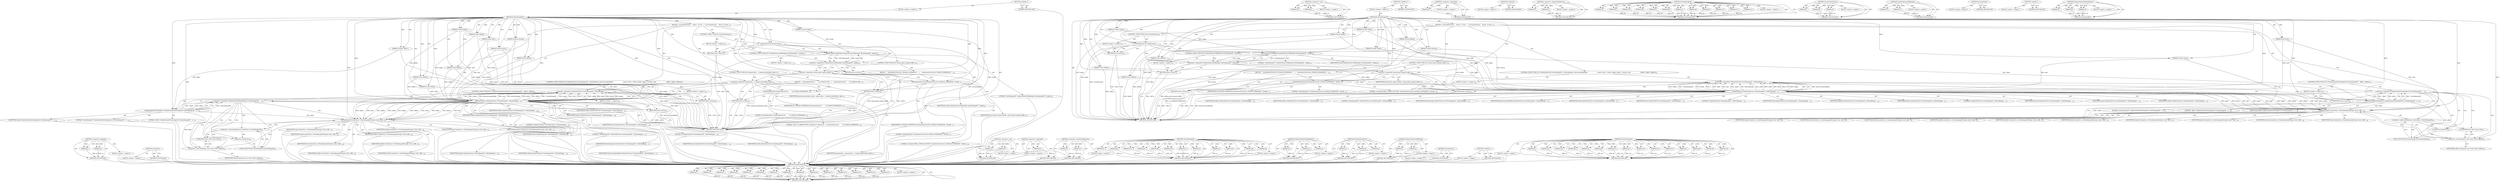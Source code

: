 digraph "ValidateTexFunc" {
vulnerable_135 [label=<(METHOD,ValidateTexFunc)>];
vulnerable_136 [label=<(PARAM,p1)>];
vulnerable_137 [label=<(PARAM,p2)>];
vulnerable_138 [label=<(PARAM,p3)>];
vulnerable_139 [label=<(PARAM,p4)>];
vulnerable_140 [label=<(PARAM,p5)>];
vulnerable_141 [label=<(PARAM,p6)>];
vulnerable_142 [label=<(PARAM,p7)>];
vulnerable_143 [label=<(PARAM,p8)>];
vulnerable_144 [label=<(PARAM,p9)>];
vulnerable_145 [label=<(PARAM,p10)>];
vulnerable_146 [label=<(PARAM,p11)>];
vulnerable_147 [label=<(PARAM,p12)>];
vulnerable_148 [label=<(PARAM,p13)>];
vulnerable_149 [label=<(PARAM,p14)>];
vulnerable_150 [label=<(PARAM,p15)>];
vulnerable_151 [label=<(BLOCK,&lt;empty&gt;,&lt;empty&gt;)>];
vulnerable_152 [label=<(METHOD_RETURN,ANY)>];
vulnerable_182 [label=<(METHOD,&lt;operator&gt;.cast)>];
vulnerable_183 [label=<(PARAM,p1)>];
vulnerable_184 [label=<(PARAM,p2)>];
vulnerable_185 [label=<(BLOCK,&lt;empty&gt;,&lt;empty&gt;)>];
vulnerable_186 [label=<(METHOD_RETURN,ANY)>];
vulnerable_6 [label=<(METHOD,&lt;global&gt;)<SUB>1</SUB>>];
vulnerable_7 [label=<(BLOCK,&lt;empty&gt;,&lt;empty&gt;)<SUB>1</SUB>>];
vulnerable_8 [label=<(METHOD,texSubImage3D)<SUB>1</SUB>>];
vulnerable_9 [label=<(PARAM,GLenum target)<SUB>1</SUB>>];
vulnerable_10 [label=<(PARAM,GLint level)<SUB>2</SUB>>];
vulnerable_11 [label=<(PARAM,GLint xoffset)<SUB>3</SUB>>];
vulnerable_12 [label=<(PARAM,GLint yoffset)<SUB>4</SUB>>];
vulnerable_13 [label=<(PARAM,GLint zoffset)<SUB>5</SUB>>];
vulnerable_14 [label=<(PARAM,GLsizei width)<SUB>6</SUB>>];
vulnerable_15 [label=<(PARAM,GLsizei height)<SUB>7</SUB>>];
vulnerable_16 [label=<(PARAM,GLsizei depth)<SUB>8</SUB>>];
vulnerable_17 [label=<(PARAM,GLenum format)<SUB>9</SUB>>];
vulnerable_18 [label=<(PARAM,GLenum type)<SUB>10</SUB>>];
vulnerable_19 [label=<(PARAM,GLintptr offset)<SUB>11</SUB>>];
vulnerable_20 [label=<(BLOCK,{
  if (isContextLost())
    return;
  if (!Val...,{
  if (isContextLost())
    return;
  if (!Val...)<SUB>11</SUB>>];
vulnerable_21 [label=<(CONTROL_STRUCTURE,IF,if (isContextLost()))<SUB>12</SUB>>];
vulnerable_22 [label=<(isContextLost,isContextLost())<SUB>12</SUB>>];
vulnerable_23 [label=<(BLOCK,&lt;empty&gt;,&lt;empty&gt;)<SUB>13</SUB>>];
vulnerable_24 [label=<(RETURN,return;,return;)<SUB>13</SUB>>];
vulnerable_25 [label=<(CONTROL_STRUCTURE,IF,if (!ValidateTexture3DBinding(&quot;texSubImage3D&quot;, target)))<SUB>14</SUB>>];
vulnerable_26 [label=<(&lt;operator&gt;.logicalNot,!ValidateTexture3DBinding(&quot;texSubImage3D&quot;, target))<SUB>14</SUB>>];
vulnerable_27 [label=<(ValidateTexture3DBinding,ValidateTexture3DBinding(&quot;texSubImage3D&quot;, target))<SUB>14</SUB>>];
vulnerable_28 [label=<(LITERAL,&quot;texSubImage3D&quot;,ValidateTexture3DBinding(&quot;texSubImage3D&quot;, target))<SUB>14</SUB>>];
vulnerable_29 [label=<(IDENTIFIER,target,ValidateTexture3DBinding(&quot;texSubImage3D&quot;, target))<SUB>14</SUB>>];
vulnerable_30 [label=<(BLOCK,&lt;empty&gt;,&lt;empty&gt;)<SUB>15</SUB>>];
vulnerable_31 [label=<(RETURN,return;,return;)<SUB>15</SUB>>];
vulnerable_32 [label=<(CONTROL_STRUCTURE,IF,if (!bound_pixel_unpack_buffer_))<SUB>16</SUB>>];
vulnerable_33 [label=<(&lt;operator&gt;.logicalNot,!bound_pixel_unpack_buffer_)<SUB>16</SUB>>];
vulnerable_34 [label=<(IDENTIFIER,bound_pixel_unpack_buffer_,!bound_pixel_unpack_buffer_)<SUB>16</SUB>>];
vulnerable_35 [label=<(BLOCK,{
    SynthesizeGLError(GL_INVALID_OPERATION, &quot;...,{
    SynthesizeGLError(GL_INVALID_OPERATION, &quot;...)<SUB>16</SUB>>];
vulnerable_36 [label=<(SynthesizeGLError,SynthesizeGLError(GL_INVALID_OPERATION, &quot;texSub...)<SUB>17</SUB>>];
vulnerable_37 [label=<(IDENTIFIER,GL_INVALID_OPERATION,SynthesizeGLError(GL_INVALID_OPERATION, &quot;texSub...)<SUB>17</SUB>>];
vulnerable_38 [label=<(LITERAL,&quot;texSubImage3D&quot;,SynthesizeGLError(GL_INVALID_OPERATION, &quot;texSub...)<SUB>17</SUB>>];
vulnerable_39 [label=<(LITERAL,&quot;no bound PIXEL_UNPACK_BUFFER&quot;,SynthesizeGLError(GL_INVALID_OPERATION, &quot;texSub...)<SUB>18</SUB>>];
vulnerable_40 [label=<(RETURN,return;,return;)<SUB>19</SUB>>];
vulnerable_41 [label=<(CONTROL_STRUCTURE,IF,if (!ValidateTexFunc(&quot;texSubImage3D&quot;, kTexSubImage, kSourceUnpackBuffer,
                        target, level, 0, width, height, depth, 0, format, type,
                        xoffset, yoffset, zoffset)))<SUB>21</SUB>>];
vulnerable_42 [label=<(&lt;operator&gt;.logicalNot,!ValidateTexFunc(&quot;texSubImage3D&quot;, kTexSubImage,...)<SUB>21</SUB>>];
vulnerable_43 [label=<(ValidateTexFunc,ValidateTexFunc(&quot;texSubImage3D&quot;, kTexSubImage, ...)<SUB>21</SUB>>];
vulnerable_44 [label=<(LITERAL,&quot;texSubImage3D&quot;,ValidateTexFunc(&quot;texSubImage3D&quot;, kTexSubImage, ...)<SUB>21</SUB>>];
vulnerable_45 [label=<(IDENTIFIER,kTexSubImage,ValidateTexFunc(&quot;texSubImage3D&quot;, kTexSubImage, ...)<SUB>21</SUB>>];
vulnerable_46 [label=<(IDENTIFIER,kSourceUnpackBuffer,ValidateTexFunc(&quot;texSubImage3D&quot;, kTexSubImage, ...)<SUB>21</SUB>>];
vulnerable_47 [label=<(IDENTIFIER,target,ValidateTexFunc(&quot;texSubImage3D&quot;, kTexSubImage, ...)<SUB>22</SUB>>];
vulnerable_48 [label=<(IDENTIFIER,level,ValidateTexFunc(&quot;texSubImage3D&quot;, kTexSubImage, ...)<SUB>22</SUB>>];
vulnerable_49 [label=<(LITERAL,0,ValidateTexFunc(&quot;texSubImage3D&quot;, kTexSubImage, ...)<SUB>22</SUB>>];
vulnerable_50 [label=<(IDENTIFIER,width,ValidateTexFunc(&quot;texSubImage3D&quot;, kTexSubImage, ...)<SUB>22</SUB>>];
vulnerable_51 [label=<(IDENTIFIER,height,ValidateTexFunc(&quot;texSubImage3D&quot;, kTexSubImage, ...)<SUB>22</SUB>>];
vulnerable_52 [label=<(IDENTIFIER,depth,ValidateTexFunc(&quot;texSubImage3D&quot;, kTexSubImage, ...)<SUB>22</SUB>>];
vulnerable_53 [label=<(LITERAL,0,ValidateTexFunc(&quot;texSubImage3D&quot;, kTexSubImage, ...)<SUB>22</SUB>>];
vulnerable_54 [label=<(IDENTIFIER,format,ValidateTexFunc(&quot;texSubImage3D&quot;, kTexSubImage, ...)<SUB>22</SUB>>];
vulnerable_55 [label=<(IDENTIFIER,type,ValidateTexFunc(&quot;texSubImage3D&quot;, kTexSubImage, ...)<SUB>22</SUB>>];
vulnerable_56 [label=<(IDENTIFIER,xoffset,ValidateTexFunc(&quot;texSubImage3D&quot;, kTexSubImage, ...)<SUB>23</SUB>>];
vulnerable_57 [label=<(IDENTIFIER,yoffset,ValidateTexFunc(&quot;texSubImage3D&quot;, kTexSubImage, ...)<SUB>23</SUB>>];
vulnerable_58 [label=<(IDENTIFIER,zoffset,ValidateTexFunc(&quot;texSubImage3D&quot;, kTexSubImage, ...)<SUB>23</SUB>>];
vulnerable_59 [label=<(BLOCK,&lt;empty&gt;,&lt;empty&gt;)<SUB>24</SUB>>];
vulnerable_60 [label=<(RETURN,return;,return;)<SUB>24</SUB>>];
vulnerable_61 [label=<(CONTROL_STRUCTURE,IF,if (!ValidateValueFitNonNegInt32(&quot;texSubImage3D&quot;, &quot;offset&quot;, offset)))<SUB>25</SUB>>];
vulnerable_62 [label=<(&lt;operator&gt;.logicalNot,!ValidateValueFitNonNegInt32(&quot;texSubImage3D&quot;, &quot;...)<SUB>25</SUB>>];
vulnerable_63 [label=<(ValidateValueFitNonNegInt32,ValidateValueFitNonNegInt32(&quot;texSubImage3D&quot;, &quot;o...)<SUB>25</SUB>>];
vulnerable_64 [label=<(LITERAL,&quot;texSubImage3D&quot;,ValidateValueFitNonNegInt32(&quot;texSubImage3D&quot;, &quot;o...)<SUB>25</SUB>>];
vulnerable_65 [label=<(LITERAL,&quot;offset&quot;,ValidateValueFitNonNegInt32(&quot;texSubImage3D&quot;, &quot;o...)<SUB>25</SUB>>];
vulnerable_66 [label=<(IDENTIFIER,offset,ValidateValueFitNonNegInt32(&quot;texSubImage3D&quot;, &quot;o...)<SUB>25</SUB>>];
vulnerable_67 [label=<(BLOCK,&lt;empty&gt;,&lt;empty&gt;)<SUB>26</SUB>>];
vulnerable_68 [label=<(RETURN,return;,return;)<SUB>26</SUB>>];
vulnerable_69 [label=<(TexSubImage3D,ContextGL()-&gt;TexSubImage3D(target, level, xoffs...)<SUB>28</SUB>>];
vulnerable_70 [label=<(&lt;operator&gt;.indirectFieldAccess,ContextGL()-&gt;TexSubImage3D)<SUB>28</SUB>>];
vulnerable_71 [label=<(ContextGL,ContextGL())<SUB>28</SUB>>];
vulnerable_72 [label=<(FIELD_IDENTIFIER,TexSubImage3D,TexSubImage3D)<SUB>28</SUB>>];
vulnerable_73 [label=<(IDENTIFIER,target,ContextGL()-&gt;TexSubImage3D(target, level, xoffs...)<SUB>28</SUB>>];
vulnerable_74 [label=<(IDENTIFIER,level,ContextGL()-&gt;TexSubImage3D(target, level, xoffs...)<SUB>28</SUB>>];
vulnerable_75 [label=<(IDENTIFIER,xoffset,ContextGL()-&gt;TexSubImage3D(target, level, xoffs...)<SUB>28</SUB>>];
vulnerable_76 [label=<(IDENTIFIER,yoffset,ContextGL()-&gt;TexSubImage3D(target, level, xoffs...)<SUB>28</SUB>>];
vulnerable_77 [label=<(IDENTIFIER,zoffset,ContextGL()-&gt;TexSubImage3D(target, level, xoffs...)<SUB>28</SUB>>];
vulnerable_78 [label=<(IDENTIFIER,width,ContextGL()-&gt;TexSubImage3D(target, level, xoffs...)<SUB>28</SUB>>];
vulnerable_79 [label=<(IDENTIFIER,height,ContextGL()-&gt;TexSubImage3D(target, level, xoffs...)<SUB>29</SUB>>];
vulnerable_80 [label=<(IDENTIFIER,depth,ContextGL()-&gt;TexSubImage3D(target, level, xoffs...)<SUB>29</SUB>>];
vulnerable_81 [label=<(IDENTIFIER,format,ContextGL()-&gt;TexSubImage3D(target, level, xoffs...)<SUB>29</SUB>>];
vulnerable_82 [label=<(IDENTIFIER,type,ContextGL()-&gt;TexSubImage3D(target, level, xoffs...)<SUB>29</SUB>>];
vulnerable_83 [label=<(&lt;operator&gt;.cast,reinterpret_cast&lt;const void*&gt;(offset))<SUB>30</SUB>>];
vulnerable_84 [label=<(UNKNOWN,const void*,const void*)<SUB>30</SUB>>];
vulnerable_85 [label=<(IDENTIFIER,offset,reinterpret_cast&lt;const void*&gt;(offset))<SUB>30</SUB>>];
vulnerable_86 [label=<(METHOD_RETURN,void)<SUB>1</SUB>>];
vulnerable_88 [label=<(METHOD_RETURN,ANY)<SUB>1</SUB>>];
vulnerable_120 [label=<(METHOD,&lt;operator&gt;.logicalNot)>];
vulnerable_121 [label=<(PARAM,p1)>];
vulnerable_122 [label=<(BLOCK,&lt;empty&gt;,&lt;empty&gt;)>];
vulnerable_123 [label=<(METHOD_RETURN,ANY)>];
vulnerable_179 [label=<(METHOD,ContextGL)>];
vulnerable_180 [label=<(BLOCK,&lt;empty&gt;,&lt;empty&gt;)>];
vulnerable_181 [label=<(METHOD_RETURN,ANY)>];
vulnerable_174 [label=<(METHOD,&lt;operator&gt;.indirectFieldAccess)>];
vulnerable_175 [label=<(PARAM,p1)>];
vulnerable_176 [label=<(PARAM,p2)>];
vulnerable_177 [label=<(BLOCK,&lt;empty&gt;,&lt;empty&gt;)>];
vulnerable_178 [label=<(METHOD_RETURN,ANY)>];
vulnerable_159 [label=<(METHOD,TexSubImage3D)>];
vulnerable_160 [label=<(PARAM,p1)>];
vulnerable_161 [label=<(PARAM,p2)>];
vulnerable_162 [label=<(PARAM,p3)>];
vulnerable_163 [label=<(PARAM,p4)>];
vulnerable_164 [label=<(PARAM,p5)>];
vulnerable_165 [label=<(PARAM,p6)>];
vulnerable_166 [label=<(PARAM,p7)>];
vulnerable_167 [label=<(PARAM,p8)>];
vulnerable_168 [label=<(PARAM,p9)>];
vulnerable_169 [label=<(PARAM,p10)>];
vulnerable_170 [label=<(PARAM,p11)>];
vulnerable_171 [label=<(PARAM,p12)>];
vulnerable_172 [label=<(BLOCK,&lt;empty&gt;,&lt;empty&gt;)>];
vulnerable_173 [label=<(METHOD_RETURN,ANY)>];
vulnerable_129 [label=<(METHOD,SynthesizeGLError)>];
vulnerable_130 [label=<(PARAM,p1)>];
vulnerable_131 [label=<(PARAM,p2)>];
vulnerable_132 [label=<(PARAM,p3)>];
vulnerable_133 [label=<(BLOCK,&lt;empty&gt;,&lt;empty&gt;)>];
vulnerable_134 [label=<(METHOD_RETURN,ANY)>];
vulnerable_124 [label=<(METHOD,ValidateTexture3DBinding)>];
vulnerable_125 [label=<(PARAM,p1)>];
vulnerable_126 [label=<(PARAM,p2)>];
vulnerable_127 [label=<(BLOCK,&lt;empty&gt;,&lt;empty&gt;)>];
vulnerable_128 [label=<(METHOD_RETURN,ANY)>];
vulnerable_117 [label=<(METHOD,isContextLost)>];
vulnerable_118 [label=<(BLOCK,&lt;empty&gt;,&lt;empty&gt;)>];
vulnerable_119 [label=<(METHOD_RETURN,ANY)>];
vulnerable_111 [label=<(METHOD,&lt;global&gt;)<SUB>1</SUB>>];
vulnerable_112 [label=<(BLOCK,&lt;empty&gt;,&lt;empty&gt;)>];
vulnerable_113 [label=<(METHOD_RETURN,ANY)>];
vulnerable_153 [label=<(METHOD,ValidateValueFitNonNegInt32)>];
vulnerable_154 [label=<(PARAM,p1)>];
vulnerable_155 [label=<(PARAM,p2)>];
vulnerable_156 [label=<(PARAM,p3)>];
vulnerable_157 [label=<(BLOCK,&lt;empty&gt;,&lt;empty&gt;)>];
vulnerable_158 [label=<(METHOD_RETURN,ANY)>];
fixed_147 [label=<(METHOD,&lt;operator&gt;.logicalOr)>];
fixed_148 [label=<(PARAM,p1)>];
fixed_149 [label=<(PARAM,p2)>];
fixed_150 [label=<(BLOCK,&lt;empty&gt;,&lt;empty&gt;)>];
fixed_151 [label=<(METHOD_RETURN,ANY)>];
fixed_196 [label=<(METHOD,ContextGL)>];
fixed_197 [label=<(BLOCK,&lt;empty&gt;,&lt;empty&gt;)>];
fixed_198 [label=<(METHOD_RETURN,ANY)>];
fixed_6 [label=<(METHOD,&lt;global&gt;)<SUB>1</SUB>>];
fixed_7 [label=<(BLOCK,&lt;empty&gt;,&lt;empty&gt;)<SUB>1</SUB>>];
fixed_8 [label=<(METHOD,texSubImage3D)<SUB>1</SUB>>];
fixed_9 [label=<(PARAM,GLenum target)<SUB>1</SUB>>];
fixed_10 [label=<(PARAM,GLint level)<SUB>2</SUB>>];
fixed_11 [label=<(PARAM,GLint xoffset)<SUB>3</SUB>>];
fixed_12 [label=<(PARAM,GLint yoffset)<SUB>4</SUB>>];
fixed_13 [label=<(PARAM,GLint zoffset)<SUB>5</SUB>>];
fixed_14 [label=<(PARAM,GLsizei width)<SUB>6</SUB>>];
fixed_15 [label=<(PARAM,GLsizei height)<SUB>7</SUB>>];
fixed_16 [label=<(PARAM,GLsizei depth)<SUB>8</SUB>>];
fixed_17 [label=<(PARAM,GLenum format)<SUB>9</SUB>>];
fixed_18 [label=<(PARAM,GLenum type)<SUB>10</SUB>>];
fixed_19 [label=<(PARAM,GLintptr offset)<SUB>11</SUB>>];
fixed_20 [label=<(BLOCK,{
  if (isContextLost())
    return;
  if (!Val...,{
  if (isContextLost())
    return;
  if (!Val...)<SUB>11</SUB>>];
fixed_21 [label=<(CONTROL_STRUCTURE,IF,if (isContextLost()))<SUB>12</SUB>>];
fixed_22 [label=<(isContextLost,isContextLost())<SUB>12</SUB>>];
fixed_23 [label=<(BLOCK,&lt;empty&gt;,&lt;empty&gt;)<SUB>13</SUB>>];
fixed_24 [label=<(RETURN,return;,return;)<SUB>13</SUB>>];
fixed_25 [label=<(CONTROL_STRUCTURE,IF,if (!ValidateTexture3DBinding(&quot;texSubImage3D&quot;, target)))<SUB>14</SUB>>];
fixed_26 [label=<(&lt;operator&gt;.logicalNot,!ValidateTexture3DBinding(&quot;texSubImage3D&quot;, target))<SUB>14</SUB>>];
fixed_27 [label=<(ValidateTexture3DBinding,ValidateTexture3DBinding(&quot;texSubImage3D&quot;, target))<SUB>14</SUB>>];
fixed_28 [label=<(LITERAL,&quot;texSubImage3D&quot;,ValidateTexture3DBinding(&quot;texSubImage3D&quot;, target))<SUB>14</SUB>>];
fixed_29 [label=<(IDENTIFIER,target,ValidateTexture3DBinding(&quot;texSubImage3D&quot;, target))<SUB>14</SUB>>];
fixed_30 [label=<(BLOCK,&lt;empty&gt;,&lt;empty&gt;)<SUB>15</SUB>>];
fixed_31 [label=<(RETURN,return;,return;)<SUB>15</SUB>>];
fixed_32 [label=<(CONTROL_STRUCTURE,IF,if (!bound_pixel_unpack_buffer_))<SUB>16</SUB>>];
fixed_33 [label=<(&lt;operator&gt;.logicalNot,!bound_pixel_unpack_buffer_)<SUB>16</SUB>>];
fixed_34 [label=<(IDENTIFIER,bound_pixel_unpack_buffer_,!bound_pixel_unpack_buffer_)<SUB>16</SUB>>];
fixed_35 [label=<(BLOCK,{
    SynthesizeGLError(GL_INVALID_OPERATION, &quot;...,{
    SynthesizeGLError(GL_INVALID_OPERATION, &quot;...)<SUB>16</SUB>>];
fixed_36 [label=<(SynthesizeGLError,SynthesizeGLError(GL_INVALID_OPERATION, &quot;texSub...)<SUB>17</SUB>>];
fixed_37 [label=<(IDENTIFIER,GL_INVALID_OPERATION,SynthesizeGLError(GL_INVALID_OPERATION, &quot;texSub...)<SUB>17</SUB>>];
fixed_38 [label=<(LITERAL,&quot;texSubImage3D&quot;,SynthesizeGLError(GL_INVALID_OPERATION, &quot;texSub...)<SUB>17</SUB>>];
fixed_39 [label=<(LITERAL,&quot;no bound PIXEL_UNPACK_BUFFER&quot;,SynthesizeGLError(GL_INVALID_OPERATION, &quot;texSub...)<SUB>18</SUB>>];
fixed_40 [label=<(RETURN,return;,return;)<SUB>19</SUB>>];
fixed_41 [label=<(CONTROL_STRUCTURE,IF,if (unpack_flip_y_ || unpack_premultiply_alpha_))<SUB>21</SUB>>];
fixed_42 [label=<(&lt;operator&gt;.logicalOr,unpack_flip_y_ || unpack_premultiply_alpha_)<SUB>21</SUB>>];
fixed_43 [label=<(IDENTIFIER,unpack_flip_y_,unpack_flip_y_ || unpack_premultiply_alpha_)<SUB>21</SUB>>];
fixed_44 [label=<(IDENTIFIER,unpack_premultiply_alpha_,unpack_flip_y_ || unpack_premultiply_alpha_)<SUB>21</SUB>>];
fixed_45 [label=<(BLOCK,{
    SynthesizeGLError(
        GL_INVALID_OPE...,{
    SynthesizeGLError(
        GL_INVALID_OPE...)<SUB>21</SUB>>];
fixed_46 [label=<(SynthesizeGLError,SynthesizeGLError(
        GL_INVALID_OPERATION...)<SUB>22</SUB>>];
fixed_47 [label=<(IDENTIFIER,GL_INVALID_OPERATION,SynthesizeGLError(
        GL_INVALID_OPERATION...)<SUB>23</SUB>>];
fixed_48 [label=<(LITERAL,&quot;texSubImage3D&quot;,SynthesizeGLError(
        GL_INVALID_OPERATION...)<SUB>23</SUB>>];
fixed_49 [label=<(LITERAL,&quot;FLIP_Y or PREMULTIPLY_ALPHA isn't allowed for ...,SynthesizeGLError(
        GL_INVALID_OPERATION...)<SUB>24</SUB>>];
fixed_50 [label=<(RETURN,return;,return;)<SUB>25</SUB>>];
fixed_51 [label=<(CONTROL_STRUCTURE,IF,if (!ValidateTexFunc(&quot;texSubImage3D&quot;, kTexSubImage, kSourceUnpackBuffer,
                        target, level, 0, width, height, depth, 0, format, type,
                        xoffset, yoffset, zoffset)))<SUB>27</SUB>>];
fixed_52 [label=<(&lt;operator&gt;.logicalNot,!ValidateTexFunc(&quot;texSubImage3D&quot;, kTexSubImage,...)<SUB>27</SUB>>];
fixed_53 [label=<(ValidateTexFunc,ValidateTexFunc(&quot;texSubImage3D&quot;, kTexSubImage, ...)<SUB>27</SUB>>];
fixed_54 [label=<(LITERAL,&quot;texSubImage3D&quot;,ValidateTexFunc(&quot;texSubImage3D&quot;, kTexSubImage, ...)<SUB>27</SUB>>];
fixed_55 [label=<(IDENTIFIER,kTexSubImage,ValidateTexFunc(&quot;texSubImage3D&quot;, kTexSubImage, ...)<SUB>27</SUB>>];
fixed_56 [label=<(IDENTIFIER,kSourceUnpackBuffer,ValidateTexFunc(&quot;texSubImage3D&quot;, kTexSubImage, ...)<SUB>27</SUB>>];
fixed_57 [label=<(IDENTIFIER,target,ValidateTexFunc(&quot;texSubImage3D&quot;, kTexSubImage, ...)<SUB>28</SUB>>];
fixed_58 [label=<(IDENTIFIER,level,ValidateTexFunc(&quot;texSubImage3D&quot;, kTexSubImage, ...)<SUB>28</SUB>>];
fixed_59 [label=<(LITERAL,0,ValidateTexFunc(&quot;texSubImage3D&quot;, kTexSubImage, ...)<SUB>28</SUB>>];
fixed_60 [label=<(IDENTIFIER,width,ValidateTexFunc(&quot;texSubImage3D&quot;, kTexSubImage, ...)<SUB>28</SUB>>];
fixed_61 [label=<(IDENTIFIER,height,ValidateTexFunc(&quot;texSubImage3D&quot;, kTexSubImage, ...)<SUB>28</SUB>>];
fixed_62 [label=<(IDENTIFIER,depth,ValidateTexFunc(&quot;texSubImage3D&quot;, kTexSubImage, ...)<SUB>28</SUB>>];
fixed_63 [label=<(LITERAL,0,ValidateTexFunc(&quot;texSubImage3D&quot;, kTexSubImage, ...)<SUB>28</SUB>>];
fixed_64 [label=<(IDENTIFIER,format,ValidateTexFunc(&quot;texSubImage3D&quot;, kTexSubImage, ...)<SUB>28</SUB>>];
fixed_65 [label=<(IDENTIFIER,type,ValidateTexFunc(&quot;texSubImage3D&quot;, kTexSubImage, ...)<SUB>28</SUB>>];
fixed_66 [label=<(IDENTIFIER,xoffset,ValidateTexFunc(&quot;texSubImage3D&quot;, kTexSubImage, ...)<SUB>29</SUB>>];
fixed_67 [label=<(IDENTIFIER,yoffset,ValidateTexFunc(&quot;texSubImage3D&quot;, kTexSubImage, ...)<SUB>29</SUB>>];
fixed_68 [label=<(IDENTIFIER,zoffset,ValidateTexFunc(&quot;texSubImage3D&quot;, kTexSubImage, ...)<SUB>29</SUB>>];
fixed_69 [label=<(BLOCK,&lt;empty&gt;,&lt;empty&gt;)<SUB>30</SUB>>];
fixed_70 [label=<(RETURN,return;,return;)<SUB>30</SUB>>];
fixed_71 [label=<(CONTROL_STRUCTURE,IF,if (!ValidateValueFitNonNegInt32(&quot;texSubImage3D&quot;, &quot;offset&quot;, offset)))<SUB>31</SUB>>];
fixed_72 [label=<(&lt;operator&gt;.logicalNot,!ValidateValueFitNonNegInt32(&quot;texSubImage3D&quot;, &quot;...)<SUB>31</SUB>>];
fixed_73 [label=<(ValidateValueFitNonNegInt32,ValidateValueFitNonNegInt32(&quot;texSubImage3D&quot;, &quot;o...)<SUB>31</SUB>>];
fixed_74 [label=<(LITERAL,&quot;texSubImage3D&quot;,ValidateValueFitNonNegInt32(&quot;texSubImage3D&quot;, &quot;o...)<SUB>31</SUB>>];
fixed_75 [label=<(LITERAL,&quot;offset&quot;,ValidateValueFitNonNegInt32(&quot;texSubImage3D&quot;, &quot;o...)<SUB>31</SUB>>];
fixed_76 [label=<(IDENTIFIER,offset,ValidateValueFitNonNegInt32(&quot;texSubImage3D&quot;, &quot;o...)<SUB>31</SUB>>];
fixed_77 [label=<(BLOCK,&lt;empty&gt;,&lt;empty&gt;)<SUB>32</SUB>>];
fixed_78 [label=<(RETURN,return;,return;)<SUB>32</SUB>>];
fixed_79 [label=<(TexSubImage3D,ContextGL()-&gt;TexSubImage3D(target, level, xoffs...)<SUB>34</SUB>>];
fixed_80 [label=<(&lt;operator&gt;.indirectFieldAccess,ContextGL()-&gt;TexSubImage3D)<SUB>34</SUB>>];
fixed_81 [label=<(ContextGL,ContextGL())<SUB>34</SUB>>];
fixed_82 [label=<(FIELD_IDENTIFIER,TexSubImage3D,TexSubImage3D)<SUB>34</SUB>>];
fixed_83 [label=<(IDENTIFIER,target,ContextGL()-&gt;TexSubImage3D(target, level, xoffs...)<SUB>34</SUB>>];
fixed_84 [label=<(IDENTIFIER,level,ContextGL()-&gt;TexSubImage3D(target, level, xoffs...)<SUB>34</SUB>>];
fixed_85 [label=<(IDENTIFIER,xoffset,ContextGL()-&gt;TexSubImage3D(target, level, xoffs...)<SUB>34</SUB>>];
fixed_86 [label=<(IDENTIFIER,yoffset,ContextGL()-&gt;TexSubImage3D(target, level, xoffs...)<SUB>34</SUB>>];
fixed_87 [label=<(IDENTIFIER,zoffset,ContextGL()-&gt;TexSubImage3D(target, level, xoffs...)<SUB>34</SUB>>];
fixed_88 [label=<(IDENTIFIER,width,ContextGL()-&gt;TexSubImage3D(target, level, xoffs...)<SUB>34</SUB>>];
fixed_89 [label=<(IDENTIFIER,height,ContextGL()-&gt;TexSubImage3D(target, level, xoffs...)<SUB>35</SUB>>];
fixed_90 [label=<(IDENTIFIER,depth,ContextGL()-&gt;TexSubImage3D(target, level, xoffs...)<SUB>35</SUB>>];
fixed_91 [label=<(IDENTIFIER,format,ContextGL()-&gt;TexSubImage3D(target, level, xoffs...)<SUB>35</SUB>>];
fixed_92 [label=<(IDENTIFIER,type,ContextGL()-&gt;TexSubImage3D(target, level, xoffs...)<SUB>35</SUB>>];
fixed_93 [label=<(&lt;operator&gt;.cast,reinterpret_cast&lt;const void*&gt;(offset))<SUB>36</SUB>>];
fixed_94 [label=<(UNKNOWN,const void*,const void*)<SUB>36</SUB>>];
fixed_95 [label=<(IDENTIFIER,offset,reinterpret_cast&lt;const void*&gt;(offset))<SUB>36</SUB>>];
fixed_96 [label=<(METHOD_RETURN,void)<SUB>1</SUB>>];
fixed_98 [label=<(METHOD_RETURN,ANY)<SUB>1</SUB>>];
fixed_199 [label=<(METHOD,&lt;operator&gt;.cast)>];
fixed_200 [label=<(PARAM,p1)>];
fixed_201 [label=<(PARAM,p2)>];
fixed_202 [label=<(BLOCK,&lt;empty&gt;,&lt;empty&gt;)>];
fixed_203 [label=<(METHOD_RETURN,ANY)>];
fixed_132 [label=<(METHOD,&lt;operator&gt;.logicalNot)>];
fixed_133 [label=<(PARAM,p1)>];
fixed_134 [label=<(BLOCK,&lt;empty&gt;,&lt;empty&gt;)>];
fixed_135 [label=<(METHOD_RETURN,ANY)>];
fixed_191 [label=<(METHOD,&lt;operator&gt;.indirectFieldAccess)>];
fixed_192 [label=<(PARAM,p1)>];
fixed_193 [label=<(PARAM,p2)>];
fixed_194 [label=<(BLOCK,&lt;empty&gt;,&lt;empty&gt;)>];
fixed_195 [label=<(METHOD_RETURN,ANY)>];
fixed_176 [label=<(METHOD,TexSubImage3D)>];
fixed_177 [label=<(PARAM,p1)>];
fixed_178 [label=<(PARAM,p2)>];
fixed_179 [label=<(PARAM,p3)>];
fixed_180 [label=<(PARAM,p4)>];
fixed_181 [label=<(PARAM,p5)>];
fixed_182 [label=<(PARAM,p6)>];
fixed_183 [label=<(PARAM,p7)>];
fixed_184 [label=<(PARAM,p8)>];
fixed_185 [label=<(PARAM,p9)>];
fixed_186 [label=<(PARAM,p10)>];
fixed_187 [label=<(PARAM,p11)>];
fixed_188 [label=<(PARAM,p12)>];
fixed_189 [label=<(BLOCK,&lt;empty&gt;,&lt;empty&gt;)>];
fixed_190 [label=<(METHOD_RETURN,ANY)>];
fixed_170 [label=<(METHOD,ValidateValueFitNonNegInt32)>];
fixed_171 [label=<(PARAM,p1)>];
fixed_172 [label=<(PARAM,p2)>];
fixed_173 [label=<(PARAM,p3)>];
fixed_174 [label=<(BLOCK,&lt;empty&gt;,&lt;empty&gt;)>];
fixed_175 [label=<(METHOD_RETURN,ANY)>];
fixed_141 [label=<(METHOD,SynthesizeGLError)>];
fixed_142 [label=<(PARAM,p1)>];
fixed_143 [label=<(PARAM,p2)>];
fixed_144 [label=<(PARAM,p3)>];
fixed_145 [label=<(BLOCK,&lt;empty&gt;,&lt;empty&gt;)>];
fixed_146 [label=<(METHOD_RETURN,ANY)>];
fixed_136 [label=<(METHOD,ValidateTexture3DBinding)>];
fixed_137 [label=<(PARAM,p1)>];
fixed_138 [label=<(PARAM,p2)>];
fixed_139 [label=<(BLOCK,&lt;empty&gt;,&lt;empty&gt;)>];
fixed_140 [label=<(METHOD_RETURN,ANY)>];
fixed_129 [label=<(METHOD,isContextLost)>];
fixed_130 [label=<(BLOCK,&lt;empty&gt;,&lt;empty&gt;)>];
fixed_131 [label=<(METHOD_RETURN,ANY)>];
fixed_123 [label=<(METHOD,&lt;global&gt;)<SUB>1</SUB>>];
fixed_124 [label=<(BLOCK,&lt;empty&gt;,&lt;empty&gt;)>];
fixed_125 [label=<(METHOD_RETURN,ANY)>];
fixed_152 [label=<(METHOD,ValidateTexFunc)>];
fixed_153 [label=<(PARAM,p1)>];
fixed_154 [label=<(PARAM,p2)>];
fixed_155 [label=<(PARAM,p3)>];
fixed_156 [label=<(PARAM,p4)>];
fixed_157 [label=<(PARAM,p5)>];
fixed_158 [label=<(PARAM,p6)>];
fixed_159 [label=<(PARAM,p7)>];
fixed_160 [label=<(PARAM,p8)>];
fixed_161 [label=<(PARAM,p9)>];
fixed_162 [label=<(PARAM,p10)>];
fixed_163 [label=<(PARAM,p11)>];
fixed_164 [label=<(PARAM,p12)>];
fixed_165 [label=<(PARAM,p13)>];
fixed_166 [label=<(PARAM,p14)>];
fixed_167 [label=<(PARAM,p15)>];
fixed_168 [label=<(BLOCK,&lt;empty&gt;,&lt;empty&gt;)>];
fixed_169 [label=<(METHOD_RETURN,ANY)>];
vulnerable_135 -> vulnerable_136  [key=0, label="AST: "];
vulnerable_135 -> vulnerable_136  [key=1, label="DDG: "];
vulnerable_135 -> vulnerable_151  [key=0, label="AST: "];
vulnerable_135 -> vulnerable_137  [key=0, label="AST: "];
vulnerable_135 -> vulnerable_137  [key=1, label="DDG: "];
vulnerable_135 -> vulnerable_152  [key=0, label="AST: "];
vulnerable_135 -> vulnerable_152  [key=1, label="CFG: "];
vulnerable_135 -> vulnerable_138  [key=0, label="AST: "];
vulnerable_135 -> vulnerable_138  [key=1, label="DDG: "];
vulnerable_135 -> vulnerable_139  [key=0, label="AST: "];
vulnerable_135 -> vulnerable_139  [key=1, label="DDG: "];
vulnerable_135 -> vulnerable_140  [key=0, label="AST: "];
vulnerable_135 -> vulnerable_140  [key=1, label="DDG: "];
vulnerable_135 -> vulnerable_141  [key=0, label="AST: "];
vulnerable_135 -> vulnerable_141  [key=1, label="DDG: "];
vulnerable_135 -> vulnerable_142  [key=0, label="AST: "];
vulnerable_135 -> vulnerable_142  [key=1, label="DDG: "];
vulnerable_135 -> vulnerable_143  [key=0, label="AST: "];
vulnerable_135 -> vulnerable_143  [key=1, label="DDG: "];
vulnerable_135 -> vulnerable_144  [key=0, label="AST: "];
vulnerable_135 -> vulnerable_144  [key=1, label="DDG: "];
vulnerable_135 -> vulnerable_145  [key=0, label="AST: "];
vulnerable_135 -> vulnerable_145  [key=1, label="DDG: "];
vulnerable_135 -> vulnerable_146  [key=0, label="AST: "];
vulnerable_135 -> vulnerable_146  [key=1, label="DDG: "];
vulnerable_135 -> vulnerable_147  [key=0, label="AST: "];
vulnerable_135 -> vulnerable_147  [key=1, label="DDG: "];
vulnerable_135 -> vulnerable_148  [key=0, label="AST: "];
vulnerable_135 -> vulnerable_148  [key=1, label="DDG: "];
vulnerable_135 -> vulnerable_149  [key=0, label="AST: "];
vulnerable_135 -> vulnerable_149  [key=1, label="DDG: "];
vulnerable_135 -> vulnerable_150  [key=0, label="AST: "];
vulnerable_135 -> vulnerable_150  [key=1, label="DDG: "];
vulnerable_136 -> vulnerable_152  [key=0, label="DDG: p1"];
vulnerable_137 -> vulnerable_152  [key=0, label="DDG: p2"];
vulnerable_138 -> vulnerable_152  [key=0, label="DDG: p3"];
vulnerable_139 -> vulnerable_152  [key=0, label="DDG: p4"];
vulnerable_140 -> vulnerable_152  [key=0, label="DDG: p5"];
vulnerable_141 -> vulnerable_152  [key=0, label="DDG: p6"];
vulnerable_142 -> vulnerable_152  [key=0, label="DDG: p7"];
vulnerable_143 -> vulnerable_152  [key=0, label="DDG: p8"];
vulnerable_144 -> vulnerable_152  [key=0, label="DDG: p9"];
vulnerable_145 -> vulnerable_152  [key=0, label="DDG: p10"];
vulnerable_146 -> vulnerable_152  [key=0, label="DDG: p11"];
vulnerable_147 -> vulnerable_152  [key=0, label="DDG: p12"];
vulnerable_148 -> vulnerable_152  [key=0, label="DDG: p13"];
vulnerable_149 -> vulnerable_152  [key=0, label="DDG: p14"];
vulnerable_150 -> vulnerable_152  [key=0, label="DDG: p15"];
vulnerable_182 -> vulnerable_183  [key=0, label="AST: "];
vulnerable_182 -> vulnerable_183  [key=1, label="DDG: "];
vulnerable_182 -> vulnerable_185  [key=0, label="AST: "];
vulnerable_182 -> vulnerable_184  [key=0, label="AST: "];
vulnerable_182 -> vulnerable_184  [key=1, label="DDG: "];
vulnerable_182 -> vulnerable_186  [key=0, label="AST: "];
vulnerable_182 -> vulnerable_186  [key=1, label="CFG: "];
vulnerable_183 -> vulnerable_186  [key=0, label="DDG: p1"];
vulnerable_184 -> vulnerable_186  [key=0, label="DDG: p2"];
vulnerable_6 -> vulnerable_7  [key=0, label="AST: "];
vulnerable_6 -> vulnerable_88  [key=0, label="AST: "];
vulnerable_6 -> vulnerable_88  [key=1, label="CFG: "];
vulnerable_7 -> vulnerable_8  [key=0, label="AST: "];
vulnerable_8 -> vulnerable_9  [key=0, label="AST: "];
vulnerable_8 -> vulnerable_9  [key=1, label="DDG: "];
vulnerable_8 -> vulnerable_10  [key=0, label="AST: "];
vulnerable_8 -> vulnerable_10  [key=1, label="DDG: "];
vulnerable_8 -> vulnerable_11  [key=0, label="AST: "];
vulnerable_8 -> vulnerable_11  [key=1, label="DDG: "];
vulnerable_8 -> vulnerable_12  [key=0, label="AST: "];
vulnerable_8 -> vulnerable_12  [key=1, label="DDG: "];
vulnerable_8 -> vulnerable_13  [key=0, label="AST: "];
vulnerable_8 -> vulnerable_13  [key=1, label="DDG: "];
vulnerable_8 -> vulnerable_14  [key=0, label="AST: "];
vulnerable_8 -> vulnerable_14  [key=1, label="DDG: "];
vulnerable_8 -> vulnerable_15  [key=0, label="AST: "];
vulnerable_8 -> vulnerable_15  [key=1, label="DDG: "];
vulnerable_8 -> vulnerable_16  [key=0, label="AST: "];
vulnerable_8 -> vulnerable_16  [key=1, label="DDG: "];
vulnerable_8 -> vulnerable_17  [key=0, label="AST: "];
vulnerable_8 -> vulnerable_17  [key=1, label="DDG: "];
vulnerable_8 -> vulnerable_18  [key=0, label="AST: "];
vulnerable_8 -> vulnerable_18  [key=1, label="DDG: "];
vulnerable_8 -> vulnerable_19  [key=0, label="AST: "];
vulnerable_8 -> vulnerable_19  [key=1, label="DDG: "];
vulnerable_8 -> vulnerable_20  [key=0, label="AST: "];
vulnerable_8 -> vulnerable_86  [key=0, label="AST: "];
vulnerable_8 -> vulnerable_22  [key=0, label="CFG: "];
vulnerable_8 -> vulnerable_22  [key=1, label="DDG: "];
vulnerable_8 -> vulnerable_69  [key=0, label="DDG: "];
vulnerable_8 -> vulnerable_24  [key=0, label="DDG: "];
vulnerable_8 -> vulnerable_31  [key=0, label="DDG: "];
vulnerable_8 -> vulnerable_33  [key=0, label="DDG: "];
vulnerable_8 -> vulnerable_40  [key=0, label="DDG: "];
vulnerable_8 -> vulnerable_60  [key=0, label="DDG: "];
vulnerable_8 -> vulnerable_68  [key=0, label="DDG: "];
vulnerable_8 -> vulnerable_83  [key=0, label="DDG: "];
vulnerable_8 -> vulnerable_27  [key=0, label="DDG: "];
vulnerable_8 -> vulnerable_36  [key=0, label="DDG: "];
vulnerable_8 -> vulnerable_43  [key=0, label="DDG: "];
vulnerable_8 -> vulnerable_63  [key=0, label="DDG: "];
vulnerable_9 -> vulnerable_86  [key=0, label="DDG: target"];
vulnerable_9 -> vulnerable_27  [key=0, label="DDG: target"];
vulnerable_10 -> vulnerable_86  [key=0, label="DDG: level"];
vulnerable_10 -> vulnerable_43  [key=0, label="DDG: level"];
vulnerable_11 -> vulnerable_86  [key=0, label="DDG: xoffset"];
vulnerable_11 -> vulnerable_43  [key=0, label="DDG: xoffset"];
vulnerable_12 -> vulnerable_86  [key=0, label="DDG: yoffset"];
vulnerable_12 -> vulnerable_43  [key=0, label="DDG: yoffset"];
vulnerable_13 -> vulnerable_86  [key=0, label="DDG: zoffset"];
vulnerable_13 -> vulnerable_43  [key=0, label="DDG: zoffset"];
vulnerable_14 -> vulnerable_86  [key=0, label="DDG: width"];
vulnerable_14 -> vulnerable_43  [key=0, label="DDG: width"];
vulnerable_15 -> vulnerable_86  [key=0, label="DDG: height"];
vulnerable_15 -> vulnerable_43  [key=0, label="DDG: height"];
vulnerable_16 -> vulnerable_86  [key=0, label="DDG: depth"];
vulnerable_16 -> vulnerable_43  [key=0, label="DDG: depth"];
vulnerable_17 -> vulnerable_86  [key=0, label="DDG: format"];
vulnerable_17 -> vulnerable_43  [key=0, label="DDG: format"];
vulnerable_18 -> vulnerable_86  [key=0, label="DDG: type"];
vulnerable_18 -> vulnerable_43  [key=0, label="DDG: type"];
vulnerable_19 -> vulnerable_86  [key=0, label="DDG: offset"];
vulnerable_19 -> vulnerable_63  [key=0, label="DDG: offset"];
vulnerable_20 -> vulnerable_21  [key=0, label="AST: "];
vulnerable_20 -> vulnerable_25  [key=0, label="AST: "];
vulnerable_20 -> vulnerable_32  [key=0, label="AST: "];
vulnerable_20 -> vulnerable_41  [key=0, label="AST: "];
vulnerable_20 -> vulnerable_61  [key=0, label="AST: "];
vulnerable_20 -> vulnerable_69  [key=0, label="AST: "];
vulnerable_21 -> vulnerable_22  [key=0, label="AST: "];
vulnerable_21 -> vulnerable_23  [key=0, label="AST: "];
vulnerable_22 -> vulnerable_24  [key=0, label="CFG: "];
vulnerable_22 -> vulnerable_24  [key=1, label="CDG: "];
vulnerable_22 -> vulnerable_27  [key=0, label="CFG: "];
vulnerable_22 -> vulnerable_27  [key=1, label="CDG: "];
vulnerable_22 -> vulnerable_86  [key=0, label="DDG: isContextLost()"];
vulnerable_22 -> vulnerable_26  [key=0, label="CDG: "];
vulnerable_23 -> vulnerable_24  [key=0, label="AST: "];
vulnerable_24 -> vulnerable_86  [key=0, label="CFG: "];
vulnerable_24 -> vulnerable_86  [key=1, label="DDG: &lt;RET&gt;"];
vulnerable_25 -> vulnerable_26  [key=0, label="AST: "];
vulnerable_25 -> vulnerable_30  [key=0, label="AST: "];
vulnerable_26 -> vulnerable_27  [key=0, label="AST: "];
vulnerable_26 -> vulnerable_31  [key=0, label="CFG: "];
vulnerable_26 -> vulnerable_31  [key=1, label="CDG: "];
vulnerable_26 -> vulnerable_33  [key=0, label="CFG: "];
vulnerable_26 -> vulnerable_33  [key=1, label="CDG: "];
vulnerable_27 -> vulnerable_28  [key=0, label="AST: "];
vulnerable_27 -> vulnerable_29  [key=0, label="AST: "];
vulnerable_27 -> vulnerable_26  [key=0, label="CFG: "];
vulnerable_27 -> vulnerable_26  [key=1, label="DDG: &quot;texSubImage3D&quot;"];
vulnerable_27 -> vulnerable_26  [key=2, label="DDG: target"];
vulnerable_27 -> vulnerable_43  [key=0, label="DDG: target"];
vulnerable_30 -> vulnerable_31  [key=0, label="AST: "];
vulnerable_31 -> vulnerable_86  [key=0, label="CFG: "];
vulnerable_31 -> vulnerable_86  [key=1, label="DDG: &lt;RET&gt;"];
vulnerable_32 -> vulnerable_33  [key=0, label="AST: "];
vulnerable_32 -> vulnerable_35  [key=0, label="AST: "];
vulnerable_33 -> vulnerable_34  [key=0, label="AST: "];
vulnerable_33 -> vulnerable_36  [key=0, label="CFG: "];
vulnerable_33 -> vulnerable_36  [key=1, label="CDG: "];
vulnerable_33 -> vulnerable_43  [key=0, label="CFG: "];
vulnerable_33 -> vulnerable_43  [key=1, label="CDG: "];
vulnerable_33 -> vulnerable_86  [key=0, label="DDG: bound_pixel_unpack_buffer_"];
vulnerable_33 -> vulnerable_42  [key=0, label="CDG: "];
vulnerable_33 -> vulnerable_40  [key=0, label="CDG: "];
vulnerable_35 -> vulnerable_36  [key=0, label="AST: "];
vulnerable_35 -> vulnerable_40  [key=0, label="AST: "];
vulnerable_36 -> vulnerable_37  [key=0, label="AST: "];
vulnerable_36 -> vulnerable_38  [key=0, label="AST: "];
vulnerable_36 -> vulnerable_39  [key=0, label="AST: "];
vulnerable_36 -> vulnerable_40  [key=0, label="CFG: "];
vulnerable_36 -> vulnerable_86  [key=0, label="DDG: GL_INVALID_OPERATION"];
vulnerable_40 -> vulnerable_86  [key=0, label="CFG: "];
vulnerable_40 -> vulnerable_86  [key=1, label="DDG: &lt;RET&gt;"];
vulnerable_41 -> vulnerable_42  [key=0, label="AST: "];
vulnerable_41 -> vulnerable_59  [key=0, label="AST: "];
vulnerable_42 -> vulnerable_43  [key=0, label="AST: "];
vulnerable_42 -> vulnerable_60  [key=0, label="CFG: "];
vulnerable_42 -> vulnerable_60  [key=1, label="CDG: "];
vulnerable_42 -> vulnerable_63  [key=0, label="CFG: "];
vulnerable_42 -> vulnerable_63  [key=1, label="CDG: "];
vulnerable_42 -> vulnerable_62  [key=0, label="CDG: "];
vulnerable_43 -> vulnerable_44  [key=0, label="AST: "];
vulnerable_43 -> vulnerable_45  [key=0, label="AST: "];
vulnerable_43 -> vulnerable_46  [key=0, label="AST: "];
vulnerable_43 -> vulnerable_47  [key=0, label="AST: "];
vulnerable_43 -> vulnerable_48  [key=0, label="AST: "];
vulnerable_43 -> vulnerable_49  [key=0, label="AST: "];
vulnerable_43 -> vulnerable_50  [key=0, label="AST: "];
vulnerable_43 -> vulnerable_51  [key=0, label="AST: "];
vulnerable_43 -> vulnerable_52  [key=0, label="AST: "];
vulnerable_43 -> vulnerable_53  [key=0, label="AST: "];
vulnerable_43 -> vulnerable_54  [key=0, label="AST: "];
vulnerable_43 -> vulnerable_55  [key=0, label="AST: "];
vulnerable_43 -> vulnerable_56  [key=0, label="AST: "];
vulnerable_43 -> vulnerable_57  [key=0, label="AST: "];
vulnerable_43 -> vulnerable_58  [key=0, label="AST: "];
vulnerable_43 -> vulnerable_42  [key=0, label="CFG: "];
vulnerable_43 -> vulnerable_42  [key=1, label="DDG: kSourceUnpackBuffer"];
vulnerable_43 -> vulnerable_42  [key=2, label="DDG: xoffset"];
vulnerable_43 -> vulnerable_42  [key=3, label="DDG: &quot;texSubImage3D&quot;"];
vulnerable_43 -> vulnerable_42  [key=4, label="DDG: format"];
vulnerable_43 -> vulnerable_42  [key=5, label="DDG: 0"];
vulnerable_43 -> vulnerable_42  [key=6, label="DDG: width"];
vulnerable_43 -> vulnerable_42  [key=7, label="DDG: type"];
vulnerable_43 -> vulnerable_42  [key=8, label="DDG: target"];
vulnerable_43 -> vulnerable_42  [key=9, label="DDG: kTexSubImage"];
vulnerable_43 -> vulnerable_42  [key=10, label="DDG: yoffset"];
vulnerable_43 -> vulnerable_42  [key=11, label="DDG: zoffset"];
vulnerable_43 -> vulnerable_42  [key=12, label="DDG: depth"];
vulnerable_43 -> vulnerable_42  [key=13, label="DDG: level"];
vulnerable_43 -> vulnerable_42  [key=14, label="DDG: height"];
vulnerable_43 -> vulnerable_86  [key=0, label="DDG: kSourceUnpackBuffer"];
vulnerable_43 -> vulnerable_69  [key=0, label="DDG: target"];
vulnerable_43 -> vulnerable_69  [key=1, label="DDG: level"];
vulnerable_43 -> vulnerable_69  [key=2, label="DDG: xoffset"];
vulnerable_43 -> vulnerable_69  [key=3, label="DDG: yoffset"];
vulnerable_43 -> vulnerable_69  [key=4, label="DDG: zoffset"];
vulnerable_43 -> vulnerable_69  [key=5, label="DDG: width"];
vulnerable_43 -> vulnerable_69  [key=6, label="DDG: height"];
vulnerable_43 -> vulnerable_69  [key=7, label="DDG: depth"];
vulnerable_43 -> vulnerable_69  [key=8, label="DDG: format"];
vulnerable_43 -> vulnerable_69  [key=9, label="DDG: type"];
vulnerable_59 -> vulnerable_60  [key=0, label="AST: "];
vulnerable_60 -> vulnerable_86  [key=0, label="CFG: "];
vulnerable_60 -> vulnerable_86  [key=1, label="DDG: &lt;RET&gt;"];
vulnerable_61 -> vulnerable_62  [key=0, label="AST: "];
vulnerable_61 -> vulnerable_67  [key=0, label="AST: "];
vulnerable_62 -> vulnerable_63  [key=0, label="AST: "];
vulnerable_62 -> vulnerable_68  [key=0, label="CFG: "];
vulnerable_62 -> vulnerable_68  [key=1, label="CDG: "];
vulnerable_62 -> vulnerable_71  [key=0, label="CFG: "];
vulnerable_62 -> vulnerable_71  [key=1, label="CDG: "];
vulnerable_62 -> vulnerable_84  [key=0, label="CDG: "];
vulnerable_62 -> vulnerable_72  [key=0, label="CDG: "];
vulnerable_62 -> vulnerable_69  [key=0, label="CDG: "];
vulnerable_62 -> vulnerable_83  [key=0, label="CDG: "];
vulnerable_62 -> vulnerable_70  [key=0, label="CDG: "];
vulnerable_63 -> vulnerable_64  [key=0, label="AST: "];
vulnerable_63 -> vulnerable_65  [key=0, label="AST: "];
vulnerable_63 -> vulnerable_66  [key=0, label="AST: "];
vulnerable_63 -> vulnerable_62  [key=0, label="CFG: "];
vulnerable_63 -> vulnerable_62  [key=1, label="DDG: &quot;texSubImage3D&quot;"];
vulnerable_63 -> vulnerable_62  [key=2, label="DDG: &quot;offset&quot;"];
vulnerable_63 -> vulnerable_62  [key=3, label="DDG: offset"];
vulnerable_63 -> vulnerable_69  [key=0, label="DDG: offset"];
vulnerable_63 -> vulnerable_83  [key=0, label="DDG: offset"];
vulnerable_67 -> vulnerable_68  [key=0, label="AST: "];
vulnerable_68 -> vulnerable_86  [key=0, label="CFG: "];
vulnerable_68 -> vulnerable_86  [key=1, label="DDG: &lt;RET&gt;"];
vulnerable_69 -> vulnerable_70  [key=0, label="AST: "];
vulnerable_69 -> vulnerable_73  [key=0, label="AST: "];
vulnerable_69 -> vulnerable_74  [key=0, label="AST: "];
vulnerable_69 -> vulnerable_75  [key=0, label="AST: "];
vulnerable_69 -> vulnerable_76  [key=0, label="AST: "];
vulnerable_69 -> vulnerable_77  [key=0, label="AST: "];
vulnerable_69 -> vulnerable_78  [key=0, label="AST: "];
vulnerable_69 -> vulnerable_79  [key=0, label="AST: "];
vulnerable_69 -> vulnerable_80  [key=0, label="AST: "];
vulnerable_69 -> vulnerable_81  [key=0, label="AST: "];
vulnerable_69 -> vulnerable_82  [key=0, label="AST: "];
vulnerable_69 -> vulnerable_83  [key=0, label="AST: "];
vulnerable_69 -> vulnerable_86  [key=0, label="CFG: "];
vulnerable_70 -> vulnerable_71  [key=0, label="AST: "];
vulnerable_70 -> vulnerable_72  [key=0, label="AST: "];
vulnerable_70 -> vulnerable_84  [key=0, label="CFG: "];
vulnerable_71 -> vulnerable_72  [key=0, label="CFG: "];
vulnerable_72 -> vulnerable_70  [key=0, label="CFG: "];
vulnerable_83 -> vulnerable_84  [key=0, label="AST: "];
vulnerable_83 -> vulnerable_85  [key=0, label="AST: "];
vulnerable_83 -> vulnerable_69  [key=0, label="CFG: "];
vulnerable_84 -> vulnerable_83  [key=0, label="CFG: "];
vulnerable_120 -> vulnerable_121  [key=0, label="AST: "];
vulnerable_120 -> vulnerable_121  [key=1, label="DDG: "];
vulnerable_120 -> vulnerable_122  [key=0, label="AST: "];
vulnerable_120 -> vulnerable_123  [key=0, label="AST: "];
vulnerable_120 -> vulnerable_123  [key=1, label="CFG: "];
vulnerable_121 -> vulnerable_123  [key=0, label="DDG: p1"];
vulnerable_179 -> vulnerable_180  [key=0, label="AST: "];
vulnerable_179 -> vulnerable_181  [key=0, label="AST: "];
vulnerable_179 -> vulnerable_181  [key=1, label="CFG: "];
vulnerable_174 -> vulnerable_175  [key=0, label="AST: "];
vulnerable_174 -> vulnerable_175  [key=1, label="DDG: "];
vulnerable_174 -> vulnerable_177  [key=0, label="AST: "];
vulnerable_174 -> vulnerable_176  [key=0, label="AST: "];
vulnerable_174 -> vulnerable_176  [key=1, label="DDG: "];
vulnerable_174 -> vulnerable_178  [key=0, label="AST: "];
vulnerable_174 -> vulnerable_178  [key=1, label="CFG: "];
vulnerable_175 -> vulnerable_178  [key=0, label="DDG: p1"];
vulnerable_176 -> vulnerable_178  [key=0, label="DDG: p2"];
vulnerable_159 -> vulnerable_160  [key=0, label="AST: "];
vulnerable_159 -> vulnerable_160  [key=1, label="DDG: "];
vulnerable_159 -> vulnerable_172  [key=0, label="AST: "];
vulnerable_159 -> vulnerable_161  [key=0, label="AST: "];
vulnerable_159 -> vulnerable_161  [key=1, label="DDG: "];
vulnerable_159 -> vulnerable_173  [key=0, label="AST: "];
vulnerable_159 -> vulnerable_173  [key=1, label="CFG: "];
vulnerable_159 -> vulnerable_162  [key=0, label="AST: "];
vulnerable_159 -> vulnerable_162  [key=1, label="DDG: "];
vulnerable_159 -> vulnerable_163  [key=0, label="AST: "];
vulnerable_159 -> vulnerable_163  [key=1, label="DDG: "];
vulnerable_159 -> vulnerable_164  [key=0, label="AST: "];
vulnerable_159 -> vulnerable_164  [key=1, label="DDG: "];
vulnerable_159 -> vulnerable_165  [key=0, label="AST: "];
vulnerable_159 -> vulnerable_165  [key=1, label="DDG: "];
vulnerable_159 -> vulnerable_166  [key=0, label="AST: "];
vulnerable_159 -> vulnerable_166  [key=1, label="DDG: "];
vulnerable_159 -> vulnerable_167  [key=0, label="AST: "];
vulnerable_159 -> vulnerable_167  [key=1, label="DDG: "];
vulnerable_159 -> vulnerable_168  [key=0, label="AST: "];
vulnerable_159 -> vulnerable_168  [key=1, label="DDG: "];
vulnerable_159 -> vulnerable_169  [key=0, label="AST: "];
vulnerable_159 -> vulnerable_169  [key=1, label="DDG: "];
vulnerable_159 -> vulnerable_170  [key=0, label="AST: "];
vulnerable_159 -> vulnerable_170  [key=1, label="DDG: "];
vulnerable_159 -> vulnerable_171  [key=0, label="AST: "];
vulnerable_159 -> vulnerable_171  [key=1, label="DDG: "];
vulnerable_160 -> vulnerable_173  [key=0, label="DDG: p1"];
vulnerable_161 -> vulnerable_173  [key=0, label="DDG: p2"];
vulnerable_162 -> vulnerable_173  [key=0, label="DDG: p3"];
vulnerable_163 -> vulnerable_173  [key=0, label="DDG: p4"];
vulnerable_164 -> vulnerable_173  [key=0, label="DDG: p5"];
vulnerable_165 -> vulnerable_173  [key=0, label="DDG: p6"];
vulnerable_166 -> vulnerable_173  [key=0, label="DDG: p7"];
vulnerable_167 -> vulnerable_173  [key=0, label="DDG: p8"];
vulnerable_168 -> vulnerable_173  [key=0, label="DDG: p9"];
vulnerable_169 -> vulnerable_173  [key=0, label="DDG: p10"];
vulnerable_170 -> vulnerable_173  [key=0, label="DDG: p11"];
vulnerable_171 -> vulnerable_173  [key=0, label="DDG: p12"];
vulnerable_129 -> vulnerable_130  [key=0, label="AST: "];
vulnerable_129 -> vulnerable_130  [key=1, label="DDG: "];
vulnerable_129 -> vulnerable_133  [key=0, label="AST: "];
vulnerable_129 -> vulnerable_131  [key=0, label="AST: "];
vulnerable_129 -> vulnerable_131  [key=1, label="DDG: "];
vulnerable_129 -> vulnerable_134  [key=0, label="AST: "];
vulnerable_129 -> vulnerable_134  [key=1, label="CFG: "];
vulnerable_129 -> vulnerable_132  [key=0, label="AST: "];
vulnerable_129 -> vulnerable_132  [key=1, label="DDG: "];
vulnerable_130 -> vulnerable_134  [key=0, label="DDG: p1"];
vulnerable_131 -> vulnerable_134  [key=0, label="DDG: p2"];
vulnerable_132 -> vulnerable_134  [key=0, label="DDG: p3"];
vulnerable_124 -> vulnerable_125  [key=0, label="AST: "];
vulnerable_124 -> vulnerable_125  [key=1, label="DDG: "];
vulnerable_124 -> vulnerable_127  [key=0, label="AST: "];
vulnerable_124 -> vulnerable_126  [key=0, label="AST: "];
vulnerable_124 -> vulnerable_126  [key=1, label="DDG: "];
vulnerable_124 -> vulnerable_128  [key=0, label="AST: "];
vulnerable_124 -> vulnerable_128  [key=1, label="CFG: "];
vulnerable_125 -> vulnerable_128  [key=0, label="DDG: p1"];
vulnerable_126 -> vulnerable_128  [key=0, label="DDG: p2"];
vulnerable_117 -> vulnerable_118  [key=0, label="AST: "];
vulnerable_117 -> vulnerable_119  [key=0, label="AST: "];
vulnerable_117 -> vulnerable_119  [key=1, label="CFG: "];
vulnerable_111 -> vulnerable_112  [key=0, label="AST: "];
vulnerable_111 -> vulnerable_113  [key=0, label="AST: "];
vulnerable_111 -> vulnerable_113  [key=1, label="CFG: "];
vulnerable_153 -> vulnerable_154  [key=0, label="AST: "];
vulnerable_153 -> vulnerable_154  [key=1, label="DDG: "];
vulnerable_153 -> vulnerable_157  [key=0, label="AST: "];
vulnerable_153 -> vulnerable_155  [key=0, label="AST: "];
vulnerable_153 -> vulnerable_155  [key=1, label="DDG: "];
vulnerable_153 -> vulnerable_158  [key=0, label="AST: "];
vulnerable_153 -> vulnerable_158  [key=1, label="CFG: "];
vulnerable_153 -> vulnerable_156  [key=0, label="AST: "];
vulnerable_153 -> vulnerable_156  [key=1, label="DDG: "];
vulnerable_154 -> vulnerable_158  [key=0, label="DDG: p1"];
vulnerable_155 -> vulnerable_158  [key=0, label="DDG: p2"];
vulnerable_156 -> vulnerable_158  [key=0, label="DDG: p3"];
fixed_147 -> fixed_148  [key=0, label="AST: "];
fixed_147 -> fixed_148  [key=1, label="DDG: "];
fixed_147 -> fixed_150  [key=0, label="AST: "];
fixed_147 -> fixed_149  [key=0, label="AST: "];
fixed_147 -> fixed_149  [key=1, label="DDG: "];
fixed_147 -> fixed_151  [key=0, label="AST: "];
fixed_147 -> fixed_151  [key=1, label="CFG: "];
fixed_148 -> fixed_151  [key=0, label="DDG: p1"];
fixed_149 -> fixed_151  [key=0, label="DDG: p2"];
fixed_150 -> vulnerable_135  [key=0];
fixed_151 -> vulnerable_135  [key=0];
fixed_196 -> fixed_197  [key=0, label="AST: "];
fixed_196 -> fixed_198  [key=0, label="AST: "];
fixed_196 -> fixed_198  [key=1, label="CFG: "];
fixed_197 -> vulnerable_135  [key=0];
fixed_198 -> vulnerable_135  [key=0];
fixed_6 -> fixed_7  [key=0, label="AST: "];
fixed_6 -> fixed_98  [key=0, label="AST: "];
fixed_6 -> fixed_98  [key=1, label="CFG: "];
fixed_7 -> fixed_8  [key=0, label="AST: "];
fixed_8 -> fixed_9  [key=0, label="AST: "];
fixed_8 -> fixed_9  [key=1, label="DDG: "];
fixed_8 -> fixed_10  [key=0, label="AST: "];
fixed_8 -> fixed_10  [key=1, label="DDG: "];
fixed_8 -> fixed_11  [key=0, label="AST: "];
fixed_8 -> fixed_11  [key=1, label="DDG: "];
fixed_8 -> fixed_12  [key=0, label="AST: "];
fixed_8 -> fixed_12  [key=1, label="DDG: "];
fixed_8 -> fixed_13  [key=0, label="AST: "];
fixed_8 -> fixed_13  [key=1, label="DDG: "];
fixed_8 -> fixed_14  [key=0, label="AST: "];
fixed_8 -> fixed_14  [key=1, label="DDG: "];
fixed_8 -> fixed_15  [key=0, label="AST: "];
fixed_8 -> fixed_15  [key=1, label="DDG: "];
fixed_8 -> fixed_16  [key=0, label="AST: "];
fixed_8 -> fixed_16  [key=1, label="DDG: "];
fixed_8 -> fixed_17  [key=0, label="AST: "];
fixed_8 -> fixed_17  [key=1, label="DDG: "];
fixed_8 -> fixed_18  [key=0, label="AST: "];
fixed_8 -> fixed_18  [key=1, label="DDG: "];
fixed_8 -> fixed_19  [key=0, label="AST: "];
fixed_8 -> fixed_19  [key=1, label="DDG: "];
fixed_8 -> fixed_20  [key=0, label="AST: "];
fixed_8 -> fixed_96  [key=0, label="AST: "];
fixed_8 -> fixed_22  [key=0, label="CFG: "];
fixed_8 -> fixed_22  [key=1, label="DDG: "];
fixed_8 -> fixed_79  [key=0, label="DDG: "];
fixed_8 -> fixed_24  [key=0, label="DDG: "];
fixed_8 -> fixed_31  [key=0, label="DDG: "];
fixed_8 -> fixed_33  [key=0, label="DDG: "];
fixed_8 -> fixed_40  [key=0, label="DDG: "];
fixed_8 -> fixed_42  [key=0, label="DDG: "];
fixed_8 -> fixed_50  [key=0, label="DDG: "];
fixed_8 -> fixed_70  [key=0, label="DDG: "];
fixed_8 -> fixed_78  [key=0, label="DDG: "];
fixed_8 -> fixed_93  [key=0, label="DDG: "];
fixed_8 -> fixed_27  [key=0, label="DDG: "];
fixed_8 -> fixed_36  [key=0, label="DDG: "];
fixed_8 -> fixed_46  [key=0, label="DDG: "];
fixed_8 -> fixed_53  [key=0, label="DDG: "];
fixed_8 -> fixed_73  [key=0, label="DDG: "];
fixed_9 -> fixed_96  [key=0, label="DDG: target"];
fixed_9 -> fixed_27  [key=0, label="DDG: target"];
fixed_10 -> fixed_96  [key=0, label="DDG: level"];
fixed_10 -> fixed_53  [key=0, label="DDG: level"];
fixed_11 -> fixed_96  [key=0, label="DDG: xoffset"];
fixed_11 -> fixed_53  [key=0, label="DDG: xoffset"];
fixed_12 -> fixed_96  [key=0, label="DDG: yoffset"];
fixed_12 -> fixed_53  [key=0, label="DDG: yoffset"];
fixed_13 -> fixed_96  [key=0, label="DDG: zoffset"];
fixed_13 -> fixed_53  [key=0, label="DDG: zoffset"];
fixed_14 -> fixed_96  [key=0, label="DDG: width"];
fixed_14 -> fixed_53  [key=0, label="DDG: width"];
fixed_15 -> fixed_96  [key=0, label="DDG: height"];
fixed_15 -> fixed_53  [key=0, label="DDG: height"];
fixed_16 -> fixed_96  [key=0, label="DDG: depth"];
fixed_16 -> fixed_53  [key=0, label="DDG: depth"];
fixed_17 -> fixed_96  [key=0, label="DDG: format"];
fixed_17 -> fixed_53  [key=0, label="DDG: format"];
fixed_18 -> fixed_96  [key=0, label="DDG: type"];
fixed_18 -> fixed_53  [key=0, label="DDG: type"];
fixed_19 -> fixed_96  [key=0, label="DDG: offset"];
fixed_19 -> fixed_73  [key=0, label="DDG: offset"];
fixed_20 -> fixed_21  [key=0, label="AST: "];
fixed_20 -> fixed_25  [key=0, label="AST: "];
fixed_20 -> fixed_32  [key=0, label="AST: "];
fixed_20 -> fixed_41  [key=0, label="AST: "];
fixed_20 -> fixed_51  [key=0, label="AST: "];
fixed_20 -> fixed_71  [key=0, label="AST: "];
fixed_20 -> fixed_79  [key=0, label="AST: "];
fixed_21 -> fixed_22  [key=0, label="AST: "];
fixed_21 -> fixed_23  [key=0, label="AST: "];
fixed_22 -> fixed_24  [key=0, label="CFG: "];
fixed_22 -> fixed_24  [key=1, label="CDG: "];
fixed_22 -> fixed_27  [key=0, label="CFG: "];
fixed_22 -> fixed_27  [key=1, label="CDG: "];
fixed_22 -> fixed_96  [key=0, label="DDG: isContextLost()"];
fixed_22 -> fixed_26  [key=0, label="CDG: "];
fixed_23 -> fixed_24  [key=0, label="AST: "];
fixed_24 -> fixed_96  [key=0, label="CFG: "];
fixed_24 -> fixed_96  [key=1, label="DDG: &lt;RET&gt;"];
fixed_25 -> fixed_26  [key=0, label="AST: "];
fixed_25 -> fixed_30  [key=0, label="AST: "];
fixed_26 -> fixed_27  [key=0, label="AST: "];
fixed_26 -> fixed_31  [key=0, label="CFG: "];
fixed_26 -> fixed_31  [key=1, label="CDG: "];
fixed_26 -> fixed_33  [key=0, label="CFG: "];
fixed_26 -> fixed_33  [key=1, label="CDG: "];
fixed_27 -> fixed_28  [key=0, label="AST: "];
fixed_27 -> fixed_29  [key=0, label="AST: "];
fixed_27 -> fixed_26  [key=0, label="CFG: "];
fixed_27 -> fixed_26  [key=1, label="DDG: &quot;texSubImage3D&quot;"];
fixed_27 -> fixed_26  [key=2, label="DDG: target"];
fixed_27 -> fixed_53  [key=0, label="DDG: target"];
fixed_28 -> vulnerable_135  [key=0];
fixed_29 -> vulnerable_135  [key=0];
fixed_30 -> fixed_31  [key=0, label="AST: "];
fixed_31 -> fixed_96  [key=0, label="CFG: "];
fixed_31 -> fixed_96  [key=1, label="DDG: &lt;RET&gt;"];
fixed_32 -> fixed_33  [key=0, label="AST: "];
fixed_32 -> fixed_35  [key=0, label="AST: "];
fixed_33 -> fixed_34  [key=0, label="AST: "];
fixed_33 -> fixed_36  [key=0, label="CFG: "];
fixed_33 -> fixed_36  [key=1, label="CDG: "];
fixed_33 -> fixed_42  [key=0, label="CFG: "];
fixed_33 -> fixed_42  [key=1, label="CDG: "];
fixed_33 -> fixed_96  [key=0, label="DDG: bound_pixel_unpack_buffer_"];
fixed_33 -> fixed_40  [key=0, label="CDG: "];
fixed_34 -> vulnerable_135  [key=0];
fixed_35 -> fixed_36  [key=0, label="AST: "];
fixed_35 -> fixed_40  [key=0, label="AST: "];
fixed_36 -> fixed_37  [key=0, label="AST: "];
fixed_36 -> fixed_38  [key=0, label="AST: "];
fixed_36 -> fixed_39  [key=0, label="AST: "];
fixed_36 -> fixed_40  [key=0, label="CFG: "];
fixed_37 -> vulnerable_135  [key=0];
fixed_38 -> vulnerable_135  [key=0];
fixed_39 -> vulnerable_135  [key=0];
fixed_40 -> fixed_96  [key=0, label="CFG: "];
fixed_40 -> fixed_96  [key=1, label="DDG: &lt;RET&gt;"];
fixed_41 -> fixed_42  [key=0, label="AST: "];
fixed_41 -> fixed_45  [key=0, label="AST: "];
fixed_42 -> fixed_43  [key=0, label="AST: "];
fixed_42 -> fixed_44  [key=0, label="AST: "];
fixed_42 -> fixed_46  [key=0, label="CFG: "];
fixed_42 -> fixed_46  [key=1, label="CDG: "];
fixed_42 -> fixed_53  [key=0, label="CFG: "];
fixed_42 -> fixed_53  [key=1, label="CDG: "];
fixed_42 -> fixed_96  [key=0, label="DDG: unpack_premultiply_alpha_"];
fixed_42 -> fixed_52  [key=0, label="CDG: "];
fixed_42 -> fixed_50  [key=0, label="CDG: "];
fixed_43 -> vulnerable_135  [key=0];
fixed_44 -> vulnerable_135  [key=0];
fixed_45 -> fixed_46  [key=0, label="AST: "];
fixed_45 -> fixed_50  [key=0, label="AST: "];
fixed_46 -> fixed_47  [key=0, label="AST: "];
fixed_46 -> fixed_48  [key=0, label="AST: "];
fixed_46 -> fixed_49  [key=0, label="AST: "];
fixed_46 -> fixed_50  [key=0, label="CFG: "];
fixed_47 -> vulnerable_135  [key=0];
fixed_48 -> vulnerable_135  [key=0];
fixed_49 -> vulnerable_135  [key=0];
fixed_50 -> fixed_96  [key=0, label="CFG: "];
fixed_50 -> fixed_96  [key=1, label="DDG: &lt;RET&gt;"];
fixed_51 -> fixed_52  [key=0, label="AST: "];
fixed_51 -> fixed_69  [key=0, label="AST: "];
fixed_52 -> fixed_53  [key=0, label="AST: "];
fixed_52 -> fixed_70  [key=0, label="CFG: "];
fixed_52 -> fixed_70  [key=1, label="CDG: "];
fixed_52 -> fixed_73  [key=0, label="CFG: "];
fixed_52 -> fixed_73  [key=1, label="CDG: "];
fixed_52 -> fixed_72  [key=0, label="CDG: "];
fixed_53 -> fixed_54  [key=0, label="AST: "];
fixed_53 -> fixed_55  [key=0, label="AST: "];
fixed_53 -> fixed_56  [key=0, label="AST: "];
fixed_53 -> fixed_57  [key=0, label="AST: "];
fixed_53 -> fixed_58  [key=0, label="AST: "];
fixed_53 -> fixed_59  [key=0, label="AST: "];
fixed_53 -> fixed_60  [key=0, label="AST: "];
fixed_53 -> fixed_61  [key=0, label="AST: "];
fixed_53 -> fixed_62  [key=0, label="AST: "];
fixed_53 -> fixed_63  [key=0, label="AST: "];
fixed_53 -> fixed_64  [key=0, label="AST: "];
fixed_53 -> fixed_65  [key=0, label="AST: "];
fixed_53 -> fixed_66  [key=0, label="AST: "];
fixed_53 -> fixed_67  [key=0, label="AST: "];
fixed_53 -> fixed_68  [key=0, label="AST: "];
fixed_53 -> fixed_52  [key=0, label="CFG: "];
fixed_53 -> fixed_52  [key=1, label="DDG: yoffset"];
fixed_53 -> fixed_52  [key=2, label="DDG: kSourceUnpackBuffer"];
fixed_53 -> fixed_52  [key=3, label="DDG: type"];
fixed_53 -> fixed_52  [key=4, label="DDG: kTexSubImage"];
fixed_53 -> fixed_52  [key=5, label="DDG: width"];
fixed_53 -> fixed_52  [key=6, label="DDG: zoffset"];
fixed_53 -> fixed_52  [key=7, label="DDG: &quot;texSubImage3D&quot;"];
fixed_53 -> fixed_52  [key=8, label="DDG: target"];
fixed_53 -> fixed_52  [key=9, label="DDG: level"];
fixed_53 -> fixed_52  [key=10, label="DDG: 0"];
fixed_53 -> fixed_52  [key=11, label="DDG: xoffset"];
fixed_53 -> fixed_52  [key=12, label="DDG: depth"];
fixed_53 -> fixed_52  [key=13, label="DDG: format"];
fixed_53 -> fixed_52  [key=14, label="DDG: height"];
fixed_53 -> fixed_96  [key=0, label="DDG: kSourceUnpackBuffer"];
fixed_53 -> fixed_79  [key=0, label="DDG: target"];
fixed_53 -> fixed_79  [key=1, label="DDG: level"];
fixed_53 -> fixed_79  [key=2, label="DDG: xoffset"];
fixed_53 -> fixed_79  [key=3, label="DDG: yoffset"];
fixed_53 -> fixed_79  [key=4, label="DDG: zoffset"];
fixed_53 -> fixed_79  [key=5, label="DDG: width"];
fixed_53 -> fixed_79  [key=6, label="DDG: height"];
fixed_53 -> fixed_79  [key=7, label="DDG: depth"];
fixed_53 -> fixed_79  [key=8, label="DDG: format"];
fixed_53 -> fixed_79  [key=9, label="DDG: type"];
fixed_54 -> vulnerable_135  [key=0];
fixed_55 -> vulnerable_135  [key=0];
fixed_56 -> vulnerable_135  [key=0];
fixed_57 -> vulnerable_135  [key=0];
fixed_58 -> vulnerable_135  [key=0];
fixed_59 -> vulnerable_135  [key=0];
fixed_60 -> vulnerable_135  [key=0];
fixed_61 -> vulnerable_135  [key=0];
fixed_62 -> vulnerable_135  [key=0];
fixed_63 -> vulnerable_135  [key=0];
fixed_64 -> vulnerable_135  [key=0];
fixed_65 -> vulnerable_135  [key=0];
fixed_66 -> vulnerable_135  [key=0];
fixed_67 -> vulnerable_135  [key=0];
fixed_68 -> vulnerable_135  [key=0];
fixed_69 -> fixed_70  [key=0, label="AST: "];
fixed_70 -> fixed_96  [key=0, label="CFG: "];
fixed_70 -> fixed_96  [key=1, label="DDG: &lt;RET&gt;"];
fixed_71 -> fixed_72  [key=0, label="AST: "];
fixed_71 -> fixed_77  [key=0, label="AST: "];
fixed_72 -> fixed_73  [key=0, label="AST: "];
fixed_72 -> fixed_78  [key=0, label="CFG: "];
fixed_72 -> fixed_78  [key=1, label="CDG: "];
fixed_72 -> fixed_81  [key=0, label="CFG: "];
fixed_72 -> fixed_81  [key=1, label="CDG: "];
fixed_72 -> fixed_94  [key=0, label="CDG: "];
fixed_72 -> fixed_82  [key=0, label="CDG: "];
fixed_72 -> fixed_93  [key=0, label="CDG: "];
fixed_72 -> fixed_79  [key=0, label="CDG: "];
fixed_72 -> fixed_80  [key=0, label="CDG: "];
fixed_73 -> fixed_74  [key=0, label="AST: "];
fixed_73 -> fixed_75  [key=0, label="AST: "];
fixed_73 -> fixed_76  [key=0, label="AST: "];
fixed_73 -> fixed_72  [key=0, label="CFG: "];
fixed_73 -> fixed_72  [key=1, label="DDG: &quot;texSubImage3D&quot;"];
fixed_73 -> fixed_72  [key=2, label="DDG: &quot;offset&quot;"];
fixed_73 -> fixed_72  [key=3, label="DDG: offset"];
fixed_73 -> fixed_79  [key=0, label="DDG: offset"];
fixed_73 -> fixed_93  [key=0, label="DDG: offset"];
fixed_74 -> vulnerable_135  [key=0];
fixed_75 -> vulnerable_135  [key=0];
fixed_76 -> vulnerable_135  [key=0];
fixed_77 -> fixed_78  [key=0, label="AST: "];
fixed_78 -> fixed_96  [key=0, label="CFG: "];
fixed_78 -> fixed_96  [key=1, label="DDG: &lt;RET&gt;"];
fixed_79 -> fixed_80  [key=0, label="AST: "];
fixed_79 -> fixed_83  [key=0, label="AST: "];
fixed_79 -> fixed_84  [key=0, label="AST: "];
fixed_79 -> fixed_85  [key=0, label="AST: "];
fixed_79 -> fixed_86  [key=0, label="AST: "];
fixed_79 -> fixed_87  [key=0, label="AST: "];
fixed_79 -> fixed_88  [key=0, label="AST: "];
fixed_79 -> fixed_89  [key=0, label="AST: "];
fixed_79 -> fixed_90  [key=0, label="AST: "];
fixed_79 -> fixed_91  [key=0, label="AST: "];
fixed_79 -> fixed_92  [key=0, label="AST: "];
fixed_79 -> fixed_93  [key=0, label="AST: "];
fixed_79 -> fixed_96  [key=0, label="CFG: "];
fixed_80 -> fixed_81  [key=0, label="AST: "];
fixed_80 -> fixed_82  [key=0, label="AST: "];
fixed_80 -> fixed_94  [key=0, label="CFG: "];
fixed_81 -> fixed_82  [key=0, label="CFG: "];
fixed_82 -> fixed_80  [key=0, label="CFG: "];
fixed_83 -> vulnerable_135  [key=0];
fixed_84 -> vulnerable_135  [key=0];
fixed_85 -> vulnerable_135  [key=0];
fixed_86 -> vulnerable_135  [key=0];
fixed_87 -> vulnerable_135  [key=0];
fixed_88 -> vulnerable_135  [key=0];
fixed_89 -> vulnerable_135  [key=0];
fixed_90 -> vulnerable_135  [key=0];
fixed_91 -> vulnerable_135  [key=0];
fixed_92 -> vulnerable_135  [key=0];
fixed_93 -> fixed_94  [key=0, label="AST: "];
fixed_93 -> fixed_95  [key=0, label="AST: "];
fixed_93 -> fixed_79  [key=0, label="CFG: "];
fixed_94 -> fixed_93  [key=0, label="CFG: "];
fixed_95 -> vulnerable_135  [key=0];
fixed_96 -> vulnerable_135  [key=0];
fixed_98 -> vulnerable_135  [key=0];
fixed_199 -> fixed_200  [key=0, label="AST: "];
fixed_199 -> fixed_200  [key=1, label="DDG: "];
fixed_199 -> fixed_202  [key=0, label="AST: "];
fixed_199 -> fixed_201  [key=0, label="AST: "];
fixed_199 -> fixed_201  [key=1, label="DDG: "];
fixed_199 -> fixed_203  [key=0, label="AST: "];
fixed_199 -> fixed_203  [key=1, label="CFG: "];
fixed_200 -> fixed_203  [key=0, label="DDG: p1"];
fixed_201 -> fixed_203  [key=0, label="DDG: p2"];
fixed_202 -> vulnerable_135  [key=0];
fixed_203 -> vulnerable_135  [key=0];
fixed_132 -> fixed_133  [key=0, label="AST: "];
fixed_132 -> fixed_133  [key=1, label="DDG: "];
fixed_132 -> fixed_134  [key=0, label="AST: "];
fixed_132 -> fixed_135  [key=0, label="AST: "];
fixed_132 -> fixed_135  [key=1, label="CFG: "];
fixed_133 -> fixed_135  [key=0, label="DDG: p1"];
fixed_134 -> vulnerable_135  [key=0];
fixed_135 -> vulnerable_135  [key=0];
fixed_191 -> fixed_192  [key=0, label="AST: "];
fixed_191 -> fixed_192  [key=1, label="DDG: "];
fixed_191 -> fixed_194  [key=0, label="AST: "];
fixed_191 -> fixed_193  [key=0, label="AST: "];
fixed_191 -> fixed_193  [key=1, label="DDG: "];
fixed_191 -> fixed_195  [key=0, label="AST: "];
fixed_191 -> fixed_195  [key=1, label="CFG: "];
fixed_192 -> fixed_195  [key=0, label="DDG: p1"];
fixed_193 -> fixed_195  [key=0, label="DDG: p2"];
fixed_194 -> vulnerable_135  [key=0];
fixed_195 -> vulnerable_135  [key=0];
fixed_176 -> fixed_177  [key=0, label="AST: "];
fixed_176 -> fixed_177  [key=1, label="DDG: "];
fixed_176 -> fixed_189  [key=0, label="AST: "];
fixed_176 -> fixed_178  [key=0, label="AST: "];
fixed_176 -> fixed_178  [key=1, label="DDG: "];
fixed_176 -> fixed_190  [key=0, label="AST: "];
fixed_176 -> fixed_190  [key=1, label="CFG: "];
fixed_176 -> fixed_179  [key=0, label="AST: "];
fixed_176 -> fixed_179  [key=1, label="DDG: "];
fixed_176 -> fixed_180  [key=0, label="AST: "];
fixed_176 -> fixed_180  [key=1, label="DDG: "];
fixed_176 -> fixed_181  [key=0, label="AST: "];
fixed_176 -> fixed_181  [key=1, label="DDG: "];
fixed_176 -> fixed_182  [key=0, label="AST: "];
fixed_176 -> fixed_182  [key=1, label="DDG: "];
fixed_176 -> fixed_183  [key=0, label="AST: "];
fixed_176 -> fixed_183  [key=1, label="DDG: "];
fixed_176 -> fixed_184  [key=0, label="AST: "];
fixed_176 -> fixed_184  [key=1, label="DDG: "];
fixed_176 -> fixed_185  [key=0, label="AST: "];
fixed_176 -> fixed_185  [key=1, label="DDG: "];
fixed_176 -> fixed_186  [key=0, label="AST: "];
fixed_176 -> fixed_186  [key=1, label="DDG: "];
fixed_176 -> fixed_187  [key=0, label="AST: "];
fixed_176 -> fixed_187  [key=1, label="DDG: "];
fixed_176 -> fixed_188  [key=0, label="AST: "];
fixed_176 -> fixed_188  [key=1, label="DDG: "];
fixed_177 -> fixed_190  [key=0, label="DDG: p1"];
fixed_178 -> fixed_190  [key=0, label="DDG: p2"];
fixed_179 -> fixed_190  [key=0, label="DDG: p3"];
fixed_180 -> fixed_190  [key=0, label="DDG: p4"];
fixed_181 -> fixed_190  [key=0, label="DDG: p5"];
fixed_182 -> fixed_190  [key=0, label="DDG: p6"];
fixed_183 -> fixed_190  [key=0, label="DDG: p7"];
fixed_184 -> fixed_190  [key=0, label="DDG: p8"];
fixed_185 -> fixed_190  [key=0, label="DDG: p9"];
fixed_186 -> fixed_190  [key=0, label="DDG: p10"];
fixed_187 -> fixed_190  [key=0, label="DDG: p11"];
fixed_188 -> fixed_190  [key=0, label="DDG: p12"];
fixed_189 -> vulnerable_135  [key=0];
fixed_190 -> vulnerable_135  [key=0];
fixed_170 -> fixed_171  [key=0, label="AST: "];
fixed_170 -> fixed_171  [key=1, label="DDG: "];
fixed_170 -> fixed_174  [key=0, label="AST: "];
fixed_170 -> fixed_172  [key=0, label="AST: "];
fixed_170 -> fixed_172  [key=1, label="DDG: "];
fixed_170 -> fixed_175  [key=0, label="AST: "];
fixed_170 -> fixed_175  [key=1, label="CFG: "];
fixed_170 -> fixed_173  [key=0, label="AST: "];
fixed_170 -> fixed_173  [key=1, label="DDG: "];
fixed_171 -> fixed_175  [key=0, label="DDG: p1"];
fixed_172 -> fixed_175  [key=0, label="DDG: p2"];
fixed_173 -> fixed_175  [key=0, label="DDG: p3"];
fixed_174 -> vulnerable_135  [key=0];
fixed_175 -> vulnerable_135  [key=0];
fixed_141 -> fixed_142  [key=0, label="AST: "];
fixed_141 -> fixed_142  [key=1, label="DDG: "];
fixed_141 -> fixed_145  [key=0, label="AST: "];
fixed_141 -> fixed_143  [key=0, label="AST: "];
fixed_141 -> fixed_143  [key=1, label="DDG: "];
fixed_141 -> fixed_146  [key=0, label="AST: "];
fixed_141 -> fixed_146  [key=1, label="CFG: "];
fixed_141 -> fixed_144  [key=0, label="AST: "];
fixed_141 -> fixed_144  [key=1, label="DDG: "];
fixed_142 -> fixed_146  [key=0, label="DDG: p1"];
fixed_143 -> fixed_146  [key=0, label="DDG: p2"];
fixed_144 -> fixed_146  [key=0, label="DDG: p3"];
fixed_145 -> vulnerable_135  [key=0];
fixed_146 -> vulnerable_135  [key=0];
fixed_136 -> fixed_137  [key=0, label="AST: "];
fixed_136 -> fixed_137  [key=1, label="DDG: "];
fixed_136 -> fixed_139  [key=0, label="AST: "];
fixed_136 -> fixed_138  [key=0, label="AST: "];
fixed_136 -> fixed_138  [key=1, label="DDG: "];
fixed_136 -> fixed_140  [key=0, label="AST: "];
fixed_136 -> fixed_140  [key=1, label="CFG: "];
fixed_137 -> fixed_140  [key=0, label="DDG: p1"];
fixed_138 -> fixed_140  [key=0, label="DDG: p2"];
fixed_139 -> vulnerable_135  [key=0];
fixed_140 -> vulnerable_135  [key=0];
fixed_129 -> fixed_130  [key=0, label="AST: "];
fixed_129 -> fixed_131  [key=0, label="AST: "];
fixed_129 -> fixed_131  [key=1, label="CFG: "];
fixed_130 -> vulnerable_135  [key=0];
fixed_131 -> vulnerable_135  [key=0];
fixed_123 -> fixed_124  [key=0, label="AST: "];
fixed_123 -> fixed_125  [key=0, label="AST: "];
fixed_123 -> fixed_125  [key=1, label="CFG: "];
fixed_124 -> vulnerable_135  [key=0];
fixed_125 -> vulnerable_135  [key=0];
fixed_152 -> fixed_153  [key=0, label="AST: "];
fixed_152 -> fixed_153  [key=1, label="DDG: "];
fixed_152 -> fixed_168  [key=0, label="AST: "];
fixed_152 -> fixed_154  [key=0, label="AST: "];
fixed_152 -> fixed_154  [key=1, label="DDG: "];
fixed_152 -> fixed_169  [key=0, label="AST: "];
fixed_152 -> fixed_169  [key=1, label="CFG: "];
fixed_152 -> fixed_155  [key=0, label="AST: "];
fixed_152 -> fixed_155  [key=1, label="DDG: "];
fixed_152 -> fixed_156  [key=0, label="AST: "];
fixed_152 -> fixed_156  [key=1, label="DDG: "];
fixed_152 -> fixed_157  [key=0, label="AST: "];
fixed_152 -> fixed_157  [key=1, label="DDG: "];
fixed_152 -> fixed_158  [key=0, label="AST: "];
fixed_152 -> fixed_158  [key=1, label="DDG: "];
fixed_152 -> fixed_159  [key=0, label="AST: "];
fixed_152 -> fixed_159  [key=1, label="DDG: "];
fixed_152 -> fixed_160  [key=0, label="AST: "];
fixed_152 -> fixed_160  [key=1, label="DDG: "];
fixed_152 -> fixed_161  [key=0, label="AST: "];
fixed_152 -> fixed_161  [key=1, label="DDG: "];
fixed_152 -> fixed_162  [key=0, label="AST: "];
fixed_152 -> fixed_162  [key=1, label="DDG: "];
fixed_152 -> fixed_163  [key=0, label="AST: "];
fixed_152 -> fixed_163  [key=1, label="DDG: "];
fixed_152 -> fixed_164  [key=0, label="AST: "];
fixed_152 -> fixed_164  [key=1, label="DDG: "];
fixed_152 -> fixed_165  [key=0, label="AST: "];
fixed_152 -> fixed_165  [key=1, label="DDG: "];
fixed_152 -> fixed_166  [key=0, label="AST: "];
fixed_152 -> fixed_166  [key=1, label="DDG: "];
fixed_152 -> fixed_167  [key=0, label="AST: "];
fixed_152 -> fixed_167  [key=1, label="DDG: "];
fixed_153 -> fixed_169  [key=0, label="DDG: p1"];
fixed_154 -> fixed_169  [key=0, label="DDG: p2"];
fixed_155 -> fixed_169  [key=0, label="DDG: p3"];
fixed_156 -> fixed_169  [key=0, label="DDG: p4"];
fixed_157 -> fixed_169  [key=0, label="DDG: p5"];
fixed_158 -> fixed_169  [key=0, label="DDG: p6"];
fixed_159 -> fixed_169  [key=0, label="DDG: p7"];
fixed_160 -> fixed_169  [key=0, label="DDG: p8"];
fixed_161 -> fixed_169  [key=0, label="DDG: p9"];
fixed_162 -> fixed_169  [key=0, label="DDG: p10"];
fixed_163 -> fixed_169  [key=0, label="DDG: p11"];
fixed_164 -> fixed_169  [key=0, label="DDG: p12"];
fixed_165 -> fixed_169  [key=0, label="DDG: p13"];
fixed_166 -> fixed_169  [key=0, label="DDG: p14"];
fixed_167 -> fixed_169  [key=0, label="DDG: p15"];
fixed_168 -> vulnerable_135  [key=0];
fixed_169 -> vulnerable_135  [key=0];
}
